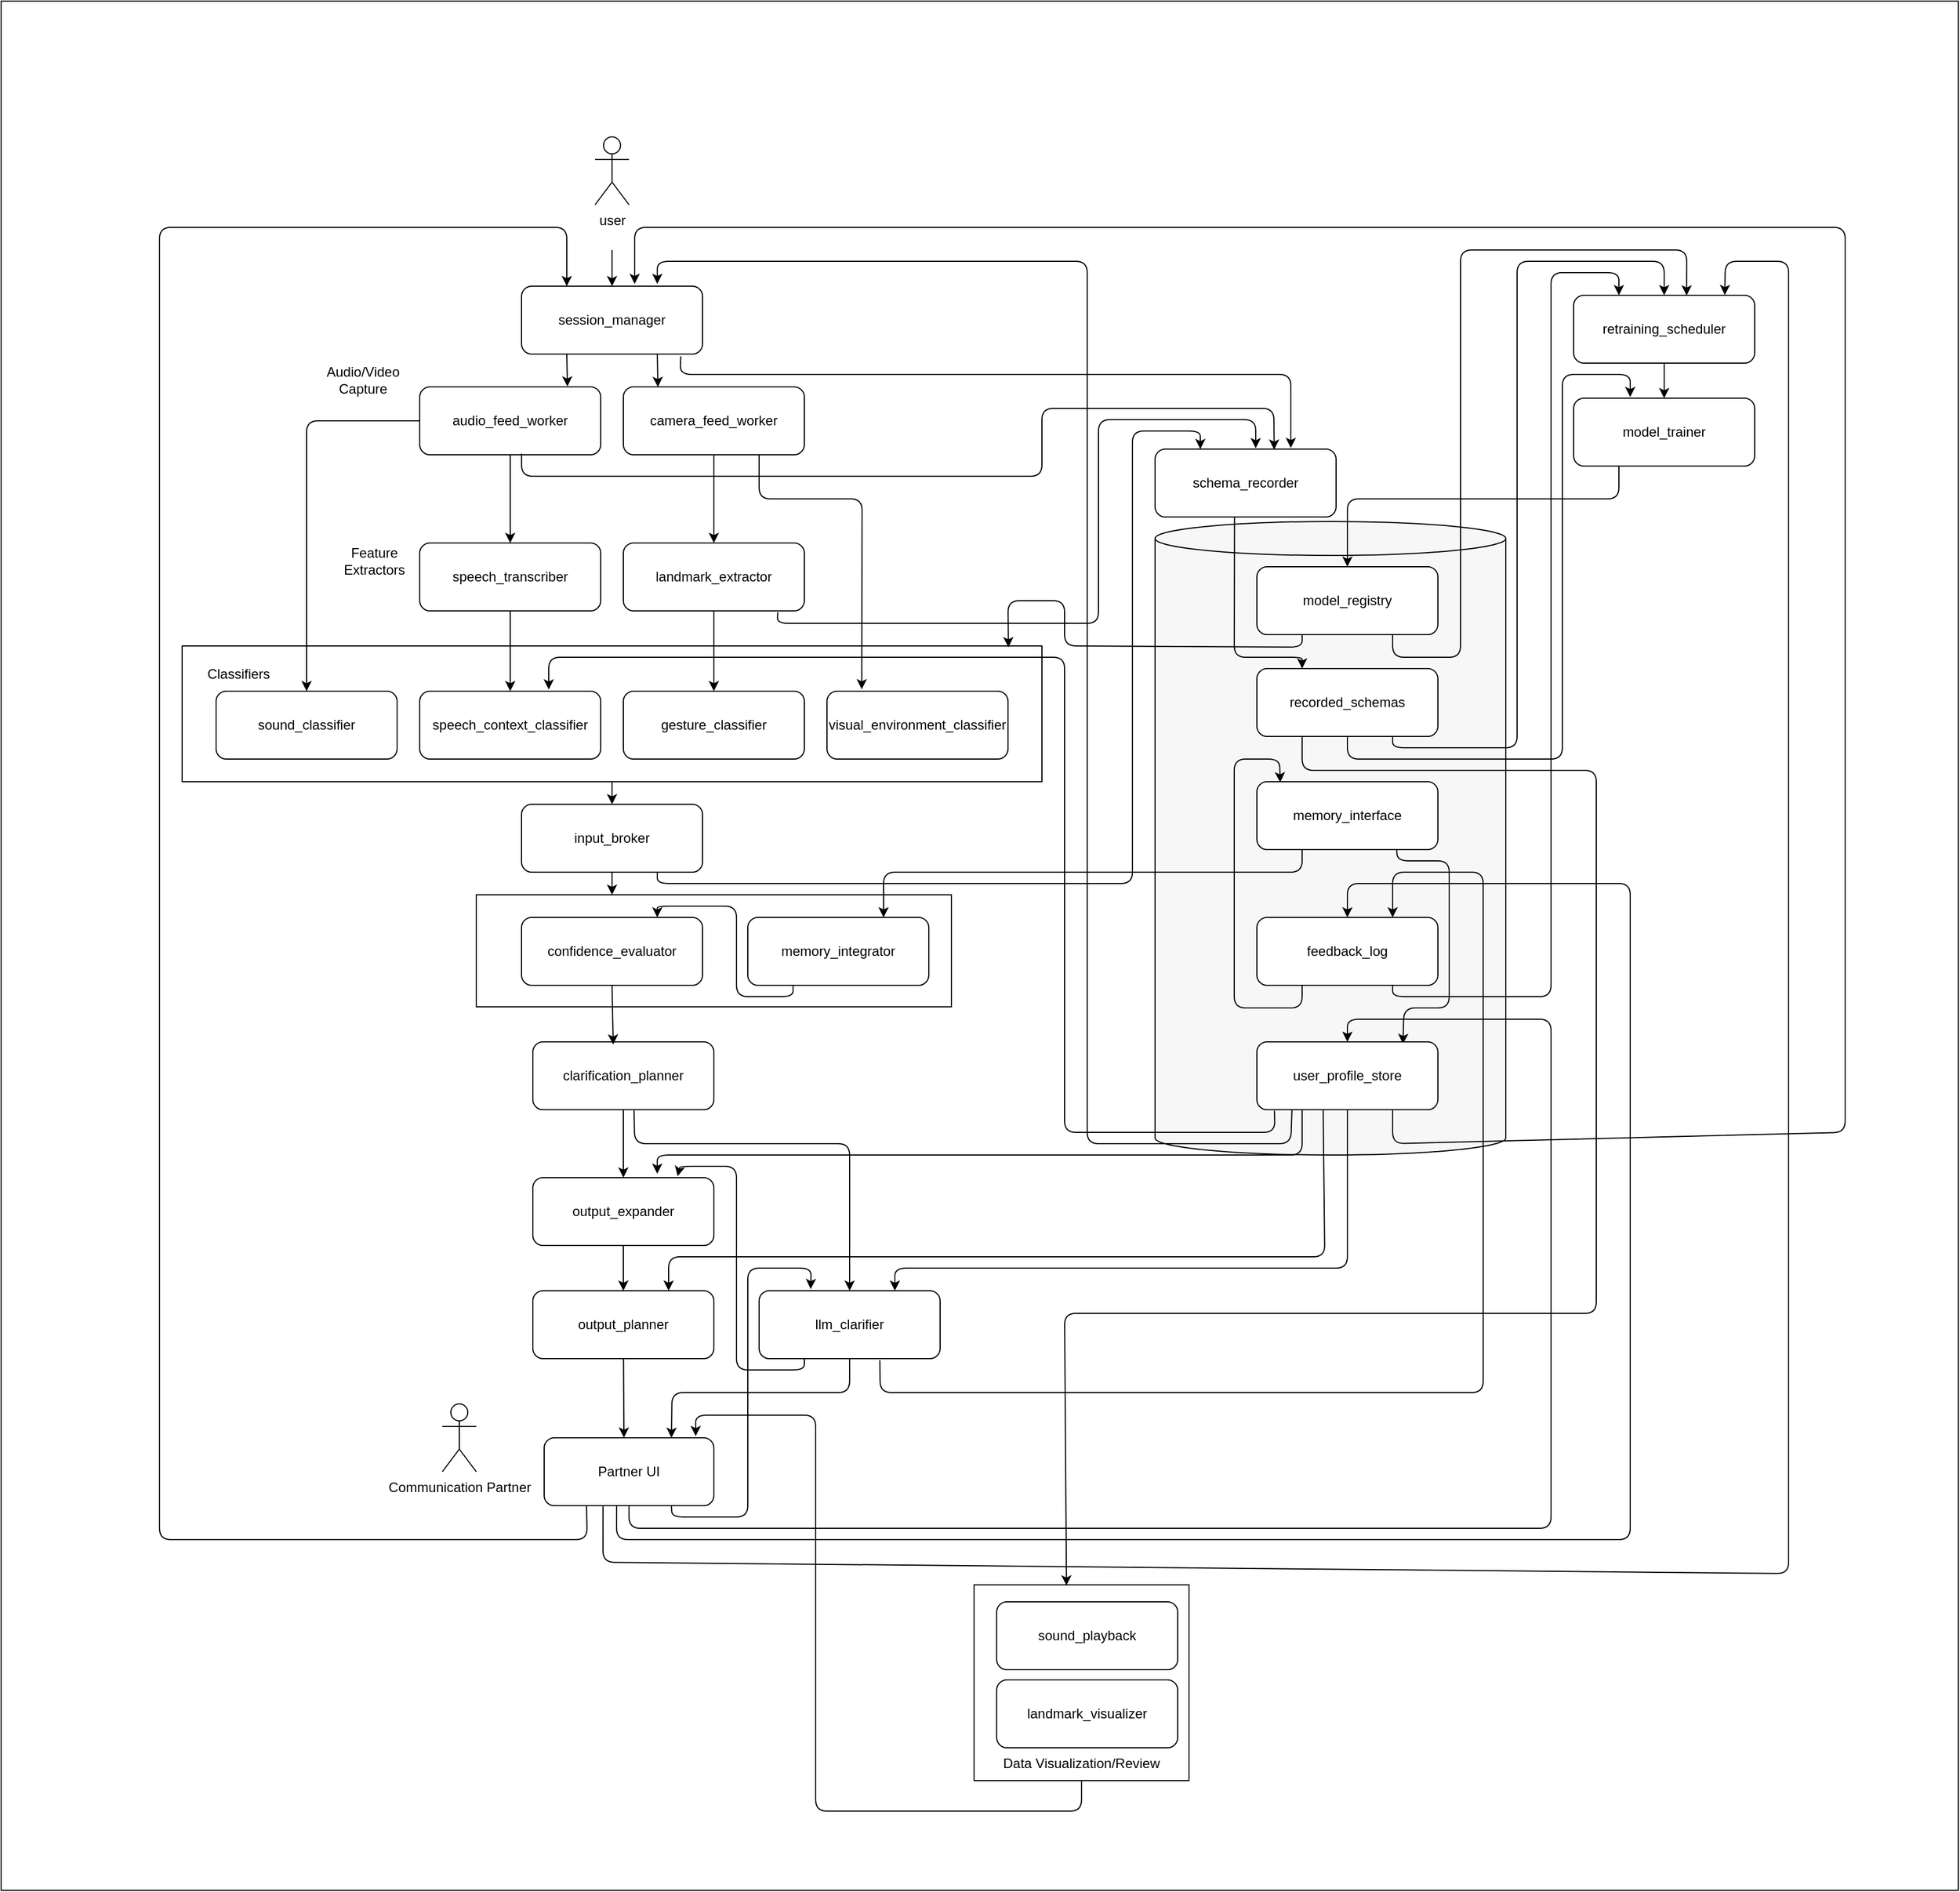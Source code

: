 <mxfile>
    <diagram id="1YYO8B0gDi6Q-jbC-mth" name="A3CP Modules">
        <mxGraphModel dx="2933" dy="2463" grid="1" gridSize="10" guides="1" tooltips="1" connect="1" arrows="1" fold="1" page="1" pageScale="1" pageWidth="850" pageHeight="1100" math="0" shadow="0">
            <root>
                <mxCell id="0"/>
                <mxCell id="1" parent="0"/>
                <mxCell id="189" value="" style="whiteSpace=wrap;html=1;" vertex="1" parent="1">
                    <mxGeometry x="-240" y="-320" width="1730" height="1670" as="geometry"/>
                </mxCell>
                <mxCell id="109" value="" style="rounded=0;whiteSpace=wrap;html=1;" parent="1" vertex="1">
                    <mxGeometry x="180" y="470" width="420" height="99" as="geometry"/>
                </mxCell>
                <mxCell id="99" value="" style="edgeStyle=none;html=1;" parent="1" source="96" target="10" edge="1">
                    <mxGeometry relative="1" as="geometry"/>
                </mxCell>
                <mxCell id="96" value="" style="rounded=0;whiteSpace=wrap;html=1;" parent="1" vertex="1">
                    <mxGeometry x="-80" y="250" width="760" height="120" as="geometry"/>
                </mxCell>
                <mxCell id="35" value="" style="shape=cylinder3;whiteSpace=wrap;html=1;boundedLbl=1;backgroundOutline=1;size=15;fillColor=#F7F7F7;" parent="1" vertex="1">
                    <mxGeometry x="780" y="140" width="310" height="560" as="geometry"/>
                </mxCell>
                <mxCell id="84" value="" style="edgeStyle=none;html=1;" parent="1" source="2" target="4" edge="1">
                    <mxGeometry relative="1" as="geometry"/>
                </mxCell>
                <mxCell id="2" value="audio_feed_worker" style="rounded=1;whiteSpace=wrap;html=1;" parent="1" vertex="1">
                    <mxGeometry x="130" y="21" width="160" height="60" as="geometry"/>
                </mxCell>
                <mxCell id="85" style="edgeStyle=none;html=1;exitX=0.5;exitY=1;exitDx=0;exitDy=0;entryX=0.5;entryY=0;entryDx=0;entryDy=0;" parent="1" source="3" target="5" edge="1">
                    <mxGeometry relative="1" as="geometry"/>
                </mxCell>
                <mxCell id="93" style="edgeStyle=none;html=1;exitX=0.75;exitY=1;exitDx=0;exitDy=0;entryX=0.192;entryY=-0.028;entryDx=0;entryDy=0;entryPerimeter=0;" parent="1" source="3" target="7" edge="1">
                    <mxGeometry relative="1" as="geometry">
                        <mxPoint x="530" y="290" as="targetPoint"/>
                        <Array as="points">
                            <mxPoint x="430" y="120"/>
                            <mxPoint x="521" y="120"/>
                        </Array>
                    </mxGeometry>
                </mxCell>
                <mxCell id="3" value="camera_feed_worker" style="rounded=1;whiteSpace=wrap;html=1;" parent="1" vertex="1">
                    <mxGeometry x="310" y="21" width="160" height="60" as="geometry"/>
                </mxCell>
                <mxCell id="88" value="" style="edgeStyle=none;html=1;" parent="1" source="4" target="6" edge="1">
                    <mxGeometry relative="1" as="geometry"/>
                </mxCell>
                <mxCell id="4" value="speech_transcriber" style="rounded=1;whiteSpace=wrap;html=1;" parent="1" vertex="1">
                    <mxGeometry x="130" y="159" width="160" height="60" as="geometry"/>
                </mxCell>
                <mxCell id="30" value="" style="edgeStyle=none;html=1;exitX=0.853;exitY=1.021;exitDx=0;exitDy=0;entryX=0.556;entryY=-0.013;entryDx=0;entryDy=0;exitPerimeter=0;entryPerimeter=0;" parent="1" source="5" target="18" edge="1">
                    <mxGeometry relative="1" as="geometry">
                        <mxPoint x="490" y="210" as="sourcePoint"/>
                        <Array as="points">
                            <mxPoint x="446" y="230"/>
                            <mxPoint x="730" y="230"/>
                            <mxPoint x="730" y="50"/>
                            <mxPoint x="869" y="50"/>
                        </Array>
                    </mxGeometry>
                </mxCell>
                <mxCell id="89" value="" style="edgeStyle=none;html=1;" parent="1" source="5" target="8" edge="1">
                    <mxGeometry relative="1" as="geometry"/>
                </mxCell>
                <mxCell id="5" value="landmark_extractor" style="rounded=1;whiteSpace=wrap;html=1;" parent="1" vertex="1">
                    <mxGeometry x="310" y="159" width="160" height="60" as="geometry"/>
                </mxCell>
                <mxCell id="6" value="speech_context_classifier" style="rounded=1;whiteSpace=wrap;html=1;" parent="1" vertex="1">
                    <mxGeometry x="130" y="290" width="160" height="60" as="geometry"/>
                </mxCell>
                <mxCell id="7" value="visual_environment_classifier" style="rounded=1;whiteSpace=wrap;html=1;" parent="1" vertex="1">
                    <mxGeometry x="490" y="290" width="160" height="60" as="geometry"/>
                </mxCell>
                <mxCell id="8" value="gesture_classifier" style="rounded=1;whiteSpace=wrap;html=1;" parent="1" vertex="1">
                    <mxGeometry x="310" y="290" width="160" height="60" as="geometry"/>
                </mxCell>
                <mxCell id="9" value="sound_classifier" style="rounded=1;whiteSpace=wrap;html=1;" parent="1" vertex="1">
                    <mxGeometry x="-50" y="290" width="160" height="60" as="geometry"/>
                </mxCell>
                <mxCell id="60" value="" style="edgeStyle=none;html=1;" parent="1" source="10" edge="1">
                    <mxGeometry relative="1" as="geometry">
                        <mxPoint x="300" y="470" as="targetPoint"/>
                    </mxGeometry>
                </mxCell>
                <mxCell id="148" style="edgeStyle=none;html=1;exitX=0.75;exitY=1;exitDx=0;exitDy=0;entryX=0.25;entryY=0;entryDx=0;entryDy=0;" parent="1" source="10" target="18" edge="1">
                    <mxGeometry relative="1" as="geometry">
                        <mxPoint x="570" y="419.923" as="targetPoint"/>
                        <Array as="points">
                            <mxPoint x="340" y="460"/>
                            <mxPoint x="760" y="460"/>
                            <mxPoint x="760" y="60"/>
                            <mxPoint x="820" y="60"/>
                        </Array>
                    </mxGeometry>
                </mxCell>
                <mxCell id="10" value="input_broker" style="rounded=1;whiteSpace=wrap;html=1;" parent="1" vertex="1">
                    <mxGeometry x="220" y="390" width="160" height="60" as="geometry"/>
                </mxCell>
                <mxCell id="11" value="confidence_evaluator" style="rounded=1;whiteSpace=wrap;html=1;" parent="1" vertex="1">
                    <mxGeometry x="220" y="490" width="160" height="60" as="geometry"/>
                </mxCell>
                <mxCell id="119" style="edgeStyle=none;html=1;exitX=0.559;exitY=1.011;exitDx=0;exitDy=0;entryX=0.5;entryY=0;entryDx=0;entryDy=0;exitPerimeter=0;" parent="1" source="12" target="23" edge="1">
                    <mxGeometry relative="1" as="geometry">
                        <Array as="points">
                            <mxPoint x="320" y="690"/>
                            <mxPoint x="510" y="690"/>
                        </Array>
                    </mxGeometry>
                </mxCell>
                <mxCell id="120" style="edgeStyle=none;html=1;exitX=0.5;exitY=1;exitDx=0;exitDy=0;entryX=0.5;entryY=0;entryDx=0;entryDy=0;" parent="1" source="12" target="13" edge="1">
                    <mxGeometry relative="1" as="geometry"/>
                </mxCell>
                <mxCell id="12" value="clarification_planner" style="rounded=1;whiteSpace=wrap;html=1;" parent="1" vertex="1">
                    <mxGeometry x="230" y="600" width="160" height="60" as="geometry"/>
                </mxCell>
                <mxCell id="110" style="edgeStyle=none;html=1;exitX=0.5;exitY=1;exitDx=0;exitDy=0;entryX=0.5;entryY=0;entryDx=0;entryDy=0;" parent="1" source="13" target="14" edge="1">
                    <mxGeometry relative="1" as="geometry"/>
                </mxCell>
                <mxCell id="13" value="output_expander" style="rounded=1;whiteSpace=wrap;html=1;" parent="1" vertex="1">
                    <mxGeometry x="230" y="720" width="160" height="60" as="geometry"/>
                </mxCell>
                <mxCell id="82" value="" style="edgeStyle=none;html=1;entryX=0.47;entryY=-0.002;entryDx=0;entryDy=0;entryPerimeter=0;" parent="1" source="14" target="168" edge="1">
                    <mxGeometry relative="1" as="geometry">
                        <mxPoint x="310" y="920" as="targetPoint"/>
                    </mxGeometry>
                </mxCell>
                <mxCell id="14" value="output_planner" style="rounded=1;whiteSpace=wrap;html=1;" parent="1" vertex="1">
                    <mxGeometry x="230" y="820" width="160" height="60" as="geometry"/>
                </mxCell>
                <mxCell id="108" style="edgeStyle=none;html=1;exitX=0.25;exitY=1;exitDx=0;exitDy=0;entryX=0.75;entryY=0;entryDx=0;entryDy=0;" parent="1" source="15" target="11" edge="1">
                    <mxGeometry relative="1" as="geometry">
                        <Array as="points">
                            <mxPoint x="460" y="560"/>
                            <mxPoint x="410" y="560"/>
                            <mxPoint x="410" y="480"/>
                            <mxPoint x="340" y="480"/>
                        </Array>
                    </mxGeometry>
                </mxCell>
                <mxCell id="15" value="memory_integrator" style="rounded=1;whiteSpace=wrap;html=1;" parent="1" vertex="1">
                    <mxGeometry x="420" y="490" width="160" height="60" as="geometry"/>
                </mxCell>
                <mxCell id="122" style="edgeStyle=none;html=1;exitX=0.25;exitY=1;exitDx=0;exitDy=0;entryX=0.129;entryY=0.01;entryDx=0;entryDy=0;entryPerimeter=0;" parent="1" source="16" target="24" edge="1">
                    <mxGeometry relative="1" as="geometry">
                        <Array as="points">
                            <mxPoint x="910" y="570"/>
                            <mxPoint x="850" y="570"/>
                            <mxPoint x="850" y="350"/>
                            <mxPoint x="890" y="350"/>
                        </Array>
                    </mxGeometry>
                </mxCell>
                <mxCell id="160" style="edgeStyle=none;html=1;exitX=0.75;exitY=1;exitDx=0;exitDy=0;entryX=0.25;entryY=0;entryDx=0;entryDy=0;" parent="1" source="16" target="156" edge="1">
                    <mxGeometry relative="1" as="geometry">
                        <Array as="points">
                            <mxPoint x="990" y="550"/>
                            <mxPoint x="990" y="560"/>
                            <mxPoint x="1130" y="560"/>
                            <mxPoint x="1130" y="-80"/>
                            <mxPoint x="1190" y="-80"/>
                        </Array>
                    </mxGeometry>
                </mxCell>
                <mxCell id="16" value="feedback_log" style="rounded=1;whiteSpace=wrap;html=1;" parent="1" vertex="1">
                    <mxGeometry x="870" y="490" width="160" height="60" as="geometry"/>
                </mxCell>
                <mxCell id="17" value="session_manager" style="rounded=1;whiteSpace=wrap;html=1;" parent="1" vertex="1">
                    <mxGeometry x="220" y="-68" width="160" height="60" as="geometry"/>
                </mxCell>
                <mxCell id="150" style="edgeStyle=none;html=1;entryX=0.25;entryY=0;entryDx=0;entryDy=0;exitX=0.439;exitY=0.985;exitDx=0;exitDy=0;exitPerimeter=0;" parent="1" source="18" target="100" edge="1">
                    <mxGeometry relative="1" as="geometry">
                        <Array as="points">
                            <mxPoint x="850" y="260"/>
                            <mxPoint x="910" y="260"/>
                        </Array>
                    </mxGeometry>
                </mxCell>
                <mxCell id="18" value="schema_recorder" style="rounded=1;whiteSpace=wrap;html=1;" parent="1" vertex="1">
                    <mxGeometry x="780" y="76" width="160" height="60" as="geometry"/>
                </mxCell>
                <mxCell id="47" style="edgeStyle=none;html=1;entryX=0.961;entryY=0.01;entryDx=0;entryDy=0;exitX=0.25;exitY=1;exitDx=0;exitDy=0;entryPerimeter=0;" parent="1" source="21" target="96" edge="1">
                    <mxGeometry relative="1" as="geometry">
                        <mxPoint x="680" y="310" as="targetPoint"/>
                        <Array as="points">
                            <mxPoint x="910" y="251"/>
                            <mxPoint x="700" y="250"/>
                            <mxPoint x="700" y="210"/>
                            <mxPoint x="650" y="210"/>
                        </Array>
                    </mxGeometry>
                </mxCell>
                <mxCell id="161" style="edgeStyle=none;html=1;exitX=0.75;exitY=1;exitDx=0;exitDy=0;entryX=0.624;entryY=0.004;entryDx=0;entryDy=0;entryPerimeter=0;" parent="1" source="21" target="156" edge="1">
                    <mxGeometry relative="1" as="geometry">
                        <Array as="points">
                            <mxPoint x="990" y="260"/>
                            <mxPoint x="1050" y="260"/>
                            <mxPoint x="1050" y="-100"/>
                            <mxPoint x="1250" y="-100"/>
                        </Array>
                    </mxGeometry>
                </mxCell>
                <mxCell id="21" value="model_registry" style="rounded=1;whiteSpace=wrap;html=1;" parent="1" vertex="1">
                    <mxGeometry x="870" y="180" width="160" height="60" as="geometry"/>
                </mxCell>
                <mxCell id="134" style="edgeStyle=none;html=1;exitX=0.25;exitY=1;exitDx=0;exitDy=0;entryX=0.5;entryY=0;entryDx=0;entryDy=0;" parent="1" source="22" target="21" edge="1">
                    <mxGeometry relative="1" as="geometry">
                        <Array as="points">
                            <mxPoint x="1190" y="120"/>
                            <mxPoint x="950" y="120"/>
                        </Array>
                    </mxGeometry>
                </mxCell>
                <mxCell id="22" value="model_trainer" style="rounded=1;whiteSpace=wrap;html=1;" parent="1" vertex="1">
                    <mxGeometry x="1150" y="31" width="160" height="60" as="geometry"/>
                </mxCell>
                <mxCell id="136" style="edgeStyle=none;html=1;exitX=0.25;exitY=1;exitDx=0;exitDy=0;entryX=0.8;entryY=-0.02;entryDx=0;entryDy=0;entryPerimeter=0;" parent="1" source="23" target="13" edge="1">
                    <mxGeometry relative="1" as="geometry">
                        <Array as="points">
                            <mxPoint x="470" y="890"/>
                            <mxPoint x="410" y="890"/>
                            <mxPoint x="410" y="710"/>
                            <mxPoint x="360" y="710"/>
                        </Array>
                    </mxGeometry>
                </mxCell>
                <mxCell id="144" style="edgeStyle=none;html=1;exitX=0.667;exitY=1.022;exitDx=0;exitDy=0;entryX=0.75;entryY=0;entryDx=0;entryDy=0;exitPerimeter=0;" parent="1" source="23" target="16" edge="1">
                    <mxGeometry relative="1" as="geometry">
                        <Array as="points">
                            <mxPoint x="537" y="910"/>
                            <mxPoint x="1070" y="910"/>
                            <mxPoint x="1070" y="450"/>
                            <mxPoint x="990" y="450"/>
                        </Array>
                    </mxGeometry>
                </mxCell>
                <mxCell id="169" style="edgeStyle=none;html=1;exitX=0.5;exitY=1;exitDx=0;exitDy=0;entryX=0.75;entryY=0;entryDx=0;entryDy=0;" parent="1" source="23" target="168" edge="1">
                    <mxGeometry relative="1" as="geometry">
                        <Array as="points">
                            <mxPoint x="510" y="910"/>
                            <mxPoint x="353" y="910"/>
                        </Array>
                    </mxGeometry>
                </mxCell>
                <mxCell id="23" value="llm_clarifier" style="rounded=1;whiteSpace=wrap;html=1;" parent="1" vertex="1">
                    <mxGeometry x="430" y="820" width="160" height="60" as="geometry"/>
                </mxCell>
                <mxCell id="62" style="edgeStyle=none;html=1;entryX=0.75;entryY=0;entryDx=0;entryDy=0;exitX=0.25;exitY=1;exitDx=0;exitDy=0;" parent="1" source="24" target="15" edge="1">
                    <mxGeometry relative="1" as="geometry">
                        <Array as="points">
                            <mxPoint x="910" y="450"/>
                            <mxPoint x="540" y="450"/>
                        </Array>
                    </mxGeometry>
                </mxCell>
                <mxCell id="155" style="edgeStyle=none;html=1;exitX=0.772;exitY=0.946;exitDx=0;exitDy=0;entryX=0.807;entryY=0.03;entryDx=0;entryDy=0;entryPerimeter=0;exitPerimeter=0;" parent="1" source="24" target="137" edge="1">
                    <mxGeometry relative="1" as="geometry">
                        <Array as="points">
                            <mxPoint x="994" y="440"/>
                            <mxPoint x="1040" y="440"/>
                            <mxPoint x="1040" y="570"/>
                            <mxPoint x="1000" y="570"/>
                        </Array>
                    </mxGeometry>
                </mxCell>
                <mxCell id="24" value="memory_interface" style="rounded=1;whiteSpace=wrap;html=1;" parent="1" vertex="1">
                    <mxGeometry x="870" y="370" width="160" height="60" as="geometry"/>
                </mxCell>
                <mxCell id="25" value="Audio/Video Capture" style="text;strokeColor=none;align=center;fillColor=none;html=1;verticalAlign=middle;whiteSpace=wrap;rounded=0;" parent="1" vertex="1">
                    <mxGeometry x="50" width="60" height="30" as="geometry"/>
                </mxCell>
                <mxCell id="26" value="Feature Extractors" style="text;strokeColor=none;align=center;fillColor=none;html=1;verticalAlign=middle;whiteSpace=wrap;rounded=0;" parent="1" vertex="1">
                    <mxGeometry x="60" y="160" width="60" height="30" as="geometry"/>
                </mxCell>
                <mxCell id="34" value="" style="shape=stencil(VZDRDoMgDEW/hneFZe+bbnva076gSiMkqARxyt+vSLNsCSG9h/beBqGacW/QOSErq4VqhZS6q+km8Aa3YmEtROhgQaLPWa8OS8cSk+OOxYDPZZ+cnTQGoa6bsRFfHvrMtwCemImjI1VTySEYIu7Fg3M9BJziD1I3UV3oIZ+88APnEWNIpHnyVJXR9C83q6NhI8nMoB0Mu5+ZwVL08DWWR9ydo1VDNX/UQT4=);whiteSpace=wrap;html=1;" parent="1" vertex="1">
                    <mxGeometry x="20" y="1200" width="120" height="120" as="geometry"/>
                </mxCell>
                <mxCell id="50" value="Classifiers" style="text;strokeColor=none;align=center;fillColor=none;html=1;verticalAlign=middle;whiteSpace=wrap;rounded=0;" parent="1" vertex="1">
                    <mxGeometry x="-60" y="260" width="60" height="30" as="geometry"/>
                </mxCell>
                <mxCell id="139" style="edgeStyle=none;html=1;exitX=0.427;exitY=0.997;exitDx=0;exitDy=0;exitPerimeter=0;entryX=0.5;entryY=0;entryDx=0;entryDy=0;" parent="1" source="168" target="16" edge="1">
                    <mxGeometry relative="1" as="geometry">
                        <mxPoint x="350" y="960" as="sourcePoint"/>
                        <mxPoint x="1580" y="1030" as="targetPoint"/>
                        <Array as="points">
                            <mxPoint x="304" y="1040"/>
                            <mxPoint x="1200" y="1040"/>
                            <mxPoint x="1200" y="460"/>
                            <mxPoint x="950" y="460"/>
                        </Array>
                    </mxGeometry>
                </mxCell>
                <mxCell id="166" style="edgeStyle=none;html=1;entryX=0.835;entryY=-0.004;entryDx=0;entryDy=0;exitX=0.347;exitY=1.011;exitDx=0;exitDy=0;entryPerimeter=0;exitPerimeter=0;" parent="1" source="168" target="156" edge="1">
                    <mxGeometry relative="1" as="geometry">
                        <mxPoint x="340" y="980" as="sourcePoint"/>
                        <Array as="points">
                            <mxPoint x="292" y="1060"/>
                            <mxPoint x="1340" y="1070"/>
                            <mxPoint x="1340" y="-90"/>
                            <mxPoint x="1284" y="-90"/>
                        </Array>
                    </mxGeometry>
                </mxCell>
                <mxCell id="71" value="Communication Partner" style="shape=umlActor;verticalLabelPosition=bottom;verticalAlign=top;html=1;outlineConnect=0;" parent="1" vertex="1">
                    <mxGeometry x="150" y="920" width="30" height="60" as="geometry"/>
                </mxCell>
                <mxCell id="75" value="" style="edgeStyle=none;html=1;" parent="1" target="17" edge="1">
                    <mxGeometry relative="1" as="geometry">
                        <mxPoint x="300" y="-100" as="sourcePoint"/>
                    </mxGeometry>
                </mxCell>
                <mxCell id="72" value="user" style="shape=umlActor;verticalLabelPosition=bottom;verticalAlign=top;html=1;outlineConnect=0;" parent="1" vertex="1">
                    <mxGeometry x="285" y="-200" width="30" height="60" as="geometry"/>
                </mxCell>
                <mxCell id="86" value="" style="endArrow=classic;html=1;exitX=0.563;exitY=0.983;exitDx=0;exitDy=0;exitPerimeter=0;entryX=0.658;entryY=0.008;entryDx=0;entryDy=0;entryPerimeter=0;" parent="1" source="2" target="18" edge="1">
                    <mxGeometry width="50" height="50" relative="1" as="geometry">
                        <mxPoint x="230" y="120" as="sourcePoint"/>
                        <mxPoint x="600" y="190" as="targetPoint"/>
                        <Array as="points">
                            <mxPoint x="220" y="100"/>
                            <mxPoint x="680" y="100"/>
                            <mxPoint x="680" y="40"/>
                            <mxPoint x="885" y="40"/>
                        </Array>
                    </mxGeometry>
                </mxCell>
                <mxCell id="90" value="" style="endArrow=classic;html=1;exitX=0;exitY=0.5;exitDx=0;exitDy=0;entryX=0.5;entryY=0;entryDx=0;entryDy=0;" parent="1" source="2" target="9" edge="1">
                    <mxGeometry width="50" height="50" relative="1" as="geometry">
                        <mxPoint x="430" y="240" as="sourcePoint"/>
                        <mxPoint x="30" y="280" as="targetPoint"/>
                        <Array as="points">
                            <mxPoint x="30" y="51"/>
                        </Array>
                    </mxGeometry>
                </mxCell>
                <mxCell id="101" style="edgeStyle=none;html=1;exitX=0.25;exitY=1;exitDx=0;exitDy=0;entryX=0.43;entryY=0.003;entryDx=0;entryDy=0;entryPerimeter=0;" parent="1" source="100" target="55" edge="1">
                    <mxGeometry relative="1" as="geometry">
                        <mxPoint x="1131" y="310" as="targetPoint"/>
                        <Array as="points">
                            <mxPoint x="910" y="360"/>
                            <mxPoint x="1170" y="360"/>
                            <mxPoint x="1170" y="840"/>
                            <mxPoint x="700" y="840"/>
                        </Array>
                    </mxGeometry>
                </mxCell>
                <mxCell id="133" style="edgeStyle=none;html=1;exitX=0.5;exitY=1;exitDx=0;exitDy=0;" parent="1" source="100" edge="1">
                    <mxGeometry relative="1" as="geometry">
                        <Array as="points">
                            <mxPoint x="950" y="350"/>
                            <mxPoint x="1140" y="350"/>
                            <mxPoint x="1140" y="10"/>
                            <mxPoint x="1200" y="10"/>
                        </Array>
                        <mxPoint x="1200" y="30" as="targetPoint"/>
                    </mxGeometry>
                </mxCell>
                <mxCell id="158" style="edgeStyle=none;html=1;exitX=0.75;exitY=1;exitDx=0;exitDy=0;entryX=0.5;entryY=0;entryDx=0;entryDy=0;" parent="1" source="100" target="156" edge="1">
                    <mxGeometry relative="1" as="geometry">
                        <Array as="points">
                            <mxPoint x="990" y="340"/>
                            <mxPoint x="1100" y="340"/>
                            <mxPoint x="1100" y="-90"/>
                            <mxPoint x="1230" y="-90"/>
                        </Array>
                    </mxGeometry>
                </mxCell>
                <mxCell id="100" value="recorded_schemas" style="rounded=1;whiteSpace=wrap;html=1;" parent="1" vertex="1">
                    <mxGeometry x="870" y="270" width="160" height="60" as="geometry"/>
                </mxCell>
                <mxCell id="116" style="edgeStyle=none;html=1;exitX=0.5;exitY=1;exitDx=0;exitDy=0;entryX=0.444;entryY=0.039;entryDx=0;entryDy=0;entryPerimeter=0;" parent="1" source="11" target="12" edge="1">
                    <mxGeometry relative="1" as="geometry"/>
                </mxCell>
                <mxCell id="138" style="edgeStyle=none;html=1;exitX=0.194;exitY=0.973;exitDx=0;exitDy=0;exitPerimeter=0;" parent="1" source="137" edge="1">
                    <mxGeometry relative="1" as="geometry">
                        <Array as="points">
                            <mxPoint x="900" y="690"/>
                            <mxPoint x="720" y="690"/>
                            <mxPoint x="720" y="-90"/>
                            <mxPoint x="340" y="-90"/>
                        </Array>
                        <mxPoint x="900" y="640" as="sourcePoint"/>
                        <mxPoint x="340" y="-70" as="targetPoint"/>
                    </mxGeometry>
                </mxCell>
                <mxCell id="140" style="edgeStyle=none;html=1;exitX=0.25;exitY=1;exitDx=0;exitDy=0;entryX=0.687;entryY=-0.057;entryDx=0;entryDy=0;entryPerimeter=0;" parent="1" source="137" target="13" edge="1">
                    <mxGeometry relative="1" as="geometry">
                        <Array as="points">
                            <mxPoint x="910" y="700"/>
                            <mxPoint x="340" y="700"/>
                        </Array>
                    </mxGeometry>
                </mxCell>
                <mxCell id="142" style="edgeStyle=none;html=1;exitX=0.5;exitY=1;exitDx=0;exitDy=0;entryX=0.75;entryY=0;entryDx=0;entryDy=0;" parent="1" source="137" target="23" edge="1">
                    <mxGeometry relative="1" as="geometry">
                        <Array as="points">
                            <mxPoint x="950" y="800"/>
                            <mxPoint x="550" y="800"/>
                        </Array>
                    </mxGeometry>
                </mxCell>
                <mxCell id="147" style="edgeStyle=none;html=1;exitX=0.366;exitY=0.956;exitDx=0;exitDy=0;entryX=0.75;entryY=0;entryDx=0;entryDy=0;exitPerimeter=0;" parent="1" source="137" target="14" edge="1">
                    <mxGeometry relative="1" as="geometry">
                        <Array as="points">
                            <mxPoint x="930" y="790"/>
                            <mxPoint x="350" y="790"/>
                        </Array>
                    </mxGeometry>
                </mxCell>
                <mxCell id="137" value="user_profile_store" style="rounded=1;whiteSpace=wrap;html=1;" parent="1" vertex="1">
                    <mxGeometry x="870" y="600" width="160" height="60" as="geometry"/>
                </mxCell>
                <mxCell id="151" style="edgeStyle=none;html=1;exitX=0.88;exitY=1.034;exitDx=0;exitDy=0;exitPerimeter=0;" parent="1" source="17" edge="1">
                    <mxGeometry relative="1" as="geometry">
                        <mxPoint x="900" y="75" as="targetPoint"/>
                        <Array as="points">
                            <mxPoint x="360" y="10"/>
                            <mxPoint x="900" y="10"/>
                        </Array>
                    </mxGeometry>
                </mxCell>
                <mxCell id="157" style="edgeStyle=none;html=1;exitX=0.5;exitY=1;exitDx=0;exitDy=0;entryX=0.5;entryY=0;entryDx=0;entryDy=0;" parent="1" source="156" target="22" edge="1">
                    <mxGeometry relative="1" as="geometry"/>
                </mxCell>
                <mxCell id="156" value="retraining_scheduler" style="rounded=1;whiteSpace=wrap;html=1;" parent="1" vertex="1">
                    <mxGeometry x="1150" y="-60" width="160" height="60" as="geometry"/>
                </mxCell>
                <mxCell id="172" style="edgeStyle=none;html=1;exitX=0.25;exitY=1;exitDx=0;exitDy=0;entryX=0.25;entryY=0;entryDx=0;entryDy=0;" parent="1" source="168" target="17" edge="1">
                    <mxGeometry relative="1" as="geometry">
                        <mxPoint x="50" y="760" as="targetPoint"/>
                        <Array as="points">
                            <mxPoint x="278" y="1040"/>
                            <mxPoint x="-100" y="1040"/>
                            <mxPoint x="-100" y="-120"/>
                            <mxPoint x="260" y="-120"/>
                        </Array>
                    </mxGeometry>
                </mxCell>
                <mxCell id="185" style="edgeStyle=orthogonalEdgeStyle;html=1;exitX=0.5;exitY=1;exitDx=0;exitDy=0;entryX=0.5;entryY=0;entryDx=0;entryDy=0;" parent="1" source="168" target="137" edge="1">
                    <mxGeometry relative="1" as="geometry">
                        <Array as="points">
                            <mxPoint x="315" y="1030"/>
                            <mxPoint x="1130" y="1030"/>
                            <mxPoint x="1130" y="580"/>
                            <mxPoint x="950" y="580"/>
                        </Array>
                    </mxGeometry>
                </mxCell>
                <mxCell id="168" value="Partner UI" style="rounded=1;whiteSpace=wrap;html=1;" parent="1" vertex="1">
                    <mxGeometry x="240" y="950" width="150" height="60" as="geometry"/>
                </mxCell>
                <mxCell id="170" style="edgeStyle=none;html=1;entryX=0.285;entryY=-0.025;entryDx=0;entryDy=0;entryPerimeter=0;exitX=0.75;exitY=1;exitDx=0;exitDy=0;" parent="1" source="168" target="23" edge="1">
                    <mxGeometry relative="1" as="geometry">
                        <mxPoint x="330" y="1010" as="sourcePoint"/>
                        <Array as="points">
                            <mxPoint x="353" y="1020"/>
                            <mxPoint x="420" y="1020"/>
                            <mxPoint x="420" y="800"/>
                            <mxPoint x="476" y="800"/>
                        </Array>
                    </mxGeometry>
                </mxCell>
                <mxCell id="176" style="edgeStyle=none;html=1;exitX=0.75;exitY=1;exitDx=0;exitDy=0;entryX=0.191;entryY=0.002;entryDx=0;entryDy=0;entryPerimeter=0;" parent="1" source="17" target="3" edge="1">
                    <mxGeometry relative="1" as="geometry"/>
                </mxCell>
                <mxCell id="177" style="edgeStyle=none;html=1;exitX=0.25;exitY=1;exitDx=0;exitDy=0;entryX=0.816;entryY=-0.006;entryDx=0;entryDy=0;entryPerimeter=0;" parent="1" source="17" target="2" edge="1">
                    <mxGeometry relative="1" as="geometry"/>
                </mxCell>
                <mxCell id="184" value="" style="group" parent="1" vertex="1" connectable="0">
                    <mxGeometry x="620" y="1080" width="190" height="173" as="geometry"/>
                </mxCell>
                <mxCell id="55" value="" style="whiteSpace=wrap;html=1;" parent="184" vertex="1">
                    <mxGeometry width="190" height="173" as="geometry"/>
                </mxCell>
                <mxCell id="19" value="landmark_visualizer" style="rounded=1;whiteSpace=wrap;html=1;" parent="184" vertex="1">
                    <mxGeometry x="20" y="84" width="160" height="60" as="geometry"/>
                </mxCell>
                <mxCell id="20" value="sound_playback" style="rounded=1;whiteSpace=wrap;html=1;" parent="184" vertex="1">
                    <mxGeometry x="20" y="15" width="160" height="60" as="geometry"/>
                </mxCell>
                <mxCell id="42" value="Data Visualization/Review" style="text;strokeColor=none;align=center;fillColor=none;html=1;verticalAlign=middle;whiteSpace=wrap;rounded=0;" parent="184" vertex="1">
                    <mxGeometry x="10" y="143" width="170" height="30" as="geometry"/>
                </mxCell>
                <mxCell id="186" style="edgeStyle=none;html=1;exitX=0.5;exitY=1;exitDx=0;exitDy=0;entryX=0.893;entryY=-0.025;entryDx=0;entryDy=0;entryPerimeter=0;" parent="1" source="42" target="168" edge="1">
                    <mxGeometry relative="1" as="geometry">
                        <Array as="points">
                            <mxPoint x="715" y="1280"/>
                            <mxPoint x="480" y="1280"/>
                            <mxPoint x="480" y="930"/>
                            <mxPoint x="374" y="930"/>
                        </Array>
                    </mxGeometry>
                </mxCell>
                <mxCell id="187" style="edgeStyle=none;html=1;exitX=0.75;exitY=1;exitDx=0;exitDy=0;" parent="1" source="137" edge="1">
                    <mxGeometry relative="1" as="geometry">
                        <mxPoint x="320" y="-70" as="targetPoint"/>
                        <Array as="points">
                            <mxPoint x="990" y="690"/>
                            <mxPoint x="1390" y="680"/>
                            <mxPoint x="1390" y="-120"/>
                            <mxPoint x="320" y="-120"/>
                        </Array>
                    </mxGeometry>
                </mxCell>
                <mxCell id="188" style="edgeStyle=none;html=1;exitX=0.097;exitY=1.015;exitDx=0;exitDy=0;entryX=0.713;entryY=-0.025;entryDx=0;entryDy=0;entryPerimeter=0;exitPerimeter=0;" parent="1" source="137" target="6" edge="1">
                    <mxGeometry relative="1" as="geometry">
                        <Array as="points">
                            <mxPoint x="886" y="680"/>
                            <mxPoint x="700" y="680"/>
                            <mxPoint x="700" y="260"/>
                            <mxPoint x="244" y="260"/>
                        </Array>
                    </mxGeometry>
                </mxCell>
            </root>
        </mxGraphModel>
    </diagram>
</mxfile>
